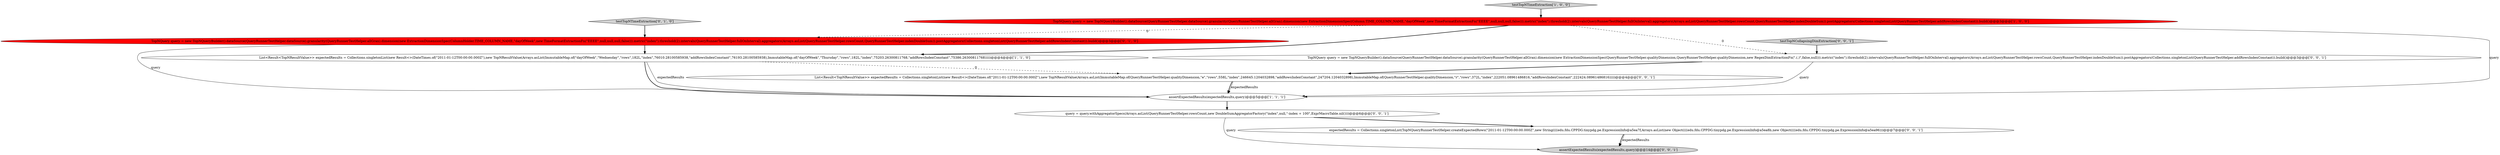 digraph {
8 [style = filled, label = "query = query.withAggregatorSpecs(Arrays.asList(QueryRunnerTestHelper.rowsCount,new DoubleSumAggregatorFactory(\"index\",null,\"-index + 100\",ExprMacroTable.nil())))@@@6@@@['0', '0', '1']", fillcolor = white, shape = ellipse image = "AAA0AAABBB3BBB"];
1 [style = filled, label = "List<Result<TopNResultValue>> expectedResults = Collections.singletonList(new Result<>(DateTimes.of(\"2011-01-12T00:00:00.000Z\"),new TopNResultValue(Arrays.asList(ImmutableMap.of(\"dayOfWeek\",\"Wednesday\",\"rows\",182L,\"index\",76010.28100585938,\"addRowsIndexConstant\",76193.28100585938),ImmutableMap.of(\"dayOfWeek\",\"Thursday\",\"rows\",182L,\"index\",75203.26300811768,\"addRowsIndexConstant\",75386.26300811768)))))@@@4@@@['1', '1', '0']", fillcolor = white, shape = ellipse image = "AAA0AAABBB1BBB"];
6 [style = filled, label = "List<Result<TopNResultValue>> expectedResults = Collections.singletonList(new Result<>(DateTimes.of(\"2011-01-12T00:00:00.000Z\"),new TopNResultValue(Arrays.asList(ImmutableMap.of(QueryRunnerTestHelper.qualityDimension,\"e\",\"rows\",558L,\"index\",246645.1204032898,\"addRowsIndexConstant\",247204.1204032898),ImmutableMap.of(QueryRunnerTestHelper.qualityDimension,\"r\",\"rows\",372L,\"index\",222051.08961486816,\"addRowsIndexConstant\",222424.08961486816)))))@@@4@@@['0', '0', '1']", fillcolor = white, shape = ellipse image = "AAA0AAABBB3BBB"];
10 [style = filled, label = "expectedResults = Collections.singletonList(TopNQueryRunnerTestHelper.createExpectedRows(\"2011-01-12T00:00:00.000Z\",new String((((edu.fdu.CPPDG.tinypdg.pe.ExpressionInfo@a5ea7f,Arrays.asList(new Object((((edu.fdu.CPPDG.tinypdg.pe.ExpressionInfo@a5ea8b,new Object((((edu.fdu.CPPDG.tinypdg.pe.ExpressionInfo@a5ea96)))@@@7@@@['0', '0', '1']", fillcolor = white, shape = ellipse image = "AAA0AAABBB3BBB"];
9 [style = filled, label = "TopNQuery query = new TopNQueryBuilder().dataSource(QueryRunnerTestHelper.dataSource).granularity(QueryRunnerTestHelper.allGran).dimension(new ExtractionDimensionSpec(QueryRunnerTestHelper.qualityDimension,QueryRunnerTestHelper.qualityDimension,new RegexDimExtractionFn(\".(.)\",false,null))).metric(\"index\").threshold(2).intervals(QueryRunnerTestHelper.fullOnInterval).aggregators(Arrays.asList(QueryRunnerTestHelper.rowsCount,QueryRunnerTestHelper.indexDoubleSum)).postAggregators(Collections.singletonList(QueryRunnerTestHelper.addRowsIndexConstant)).build()@@@3@@@['0', '0', '1']", fillcolor = white, shape = ellipse image = "AAA0AAABBB3BBB"];
11 [style = filled, label = "testTopNCollapsingDimExtraction['0', '0', '1']", fillcolor = lightgray, shape = diamond image = "AAA0AAABBB3BBB"];
2 [style = filled, label = "assertExpectedResults(expectedResults,query)@@@5@@@['1', '1', '1']", fillcolor = white, shape = ellipse image = "AAA0AAABBB1BBB"];
3 [style = filled, label = "testTopNTimeExtraction['1', '0', '0']", fillcolor = lightgray, shape = diamond image = "AAA0AAABBB1BBB"];
5 [style = filled, label = "testTopNTimeExtraction['0', '1', '0']", fillcolor = lightgray, shape = diamond image = "AAA0AAABBB2BBB"];
0 [style = filled, label = "TopNQuery query = new TopNQueryBuilder().dataSource(QueryRunnerTestHelper.dataSource).granularity(QueryRunnerTestHelper.allGran).dimension(new ExtractionDimensionSpec(Column.TIME_COLUMN_NAME,\"dayOfWeek\",new TimeFormatExtractionFn(\"EEEE\",null,null,null,false))).metric(\"index\").threshold(2).intervals(QueryRunnerTestHelper.fullOnInterval).aggregators(Arrays.asList(QueryRunnerTestHelper.rowsCount,QueryRunnerTestHelper.indexDoubleSum)).postAggregators(Collections.singletonList(QueryRunnerTestHelper.addRowsIndexConstant)).build()@@@3@@@['1', '0', '0']", fillcolor = red, shape = ellipse image = "AAA1AAABBB1BBB"];
7 [style = filled, label = "assertExpectedResults(expectedResults,query)@@@14@@@['0', '0', '1']", fillcolor = lightgray, shape = ellipse image = "AAA0AAABBB3BBB"];
4 [style = filled, label = "TopNQuery query = new TopNQueryBuilder().dataSource(QueryRunnerTestHelper.dataSource).granularity(QueryRunnerTestHelper.allGran).dimension(new ExtractionDimensionSpec(ColumnHolder.TIME_COLUMN_NAME,\"dayOfWeek\",new TimeFormatExtractionFn(\"EEEE\",null,null,null,false))).metric(\"index\").threshold(2).intervals(QueryRunnerTestHelper.fullOnInterval).aggregators(Arrays.asList(QueryRunnerTestHelper.rowsCount,QueryRunnerTestHelper.indexDoubleSum)).postAggregators(Collections.singletonList(QueryRunnerTestHelper.addRowsIndexConstant)).build()@@@3@@@['0', '1', '0']", fillcolor = red, shape = ellipse image = "AAA1AAABBB2BBB"];
8->10 [style = bold, label=""];
10->7 [style = solid, label="expectedResults"];
0->4 [style = dashed, label="0"];
1->2 [style = solid, label="expectedResults"];
6->2 [style = solid, label="expectedResults"];
11->9 [style = bold, label=""];
10->7 [style = bold, label=""];
3->0 [style = bold, label=""];
9->6 [style = bold, label=""];
8->7 [style = solid, label="query"];
6->2 [style = bold, label=""];
9->2 [style = solid, label="query"];
1->6 [style = dashed, label="0"];
0->1 [style = bold, label=""];
5->4 [style = bold, label=""];
0->2 [style = solid, label="query"];
4->1 [style = bold, label=""];
1->2 [style = bold, label=""];
0->9 [style = dashed, label="0"];
4->2 [style = solid, label="query"];
2->8 [style = bold, label=""];
}
